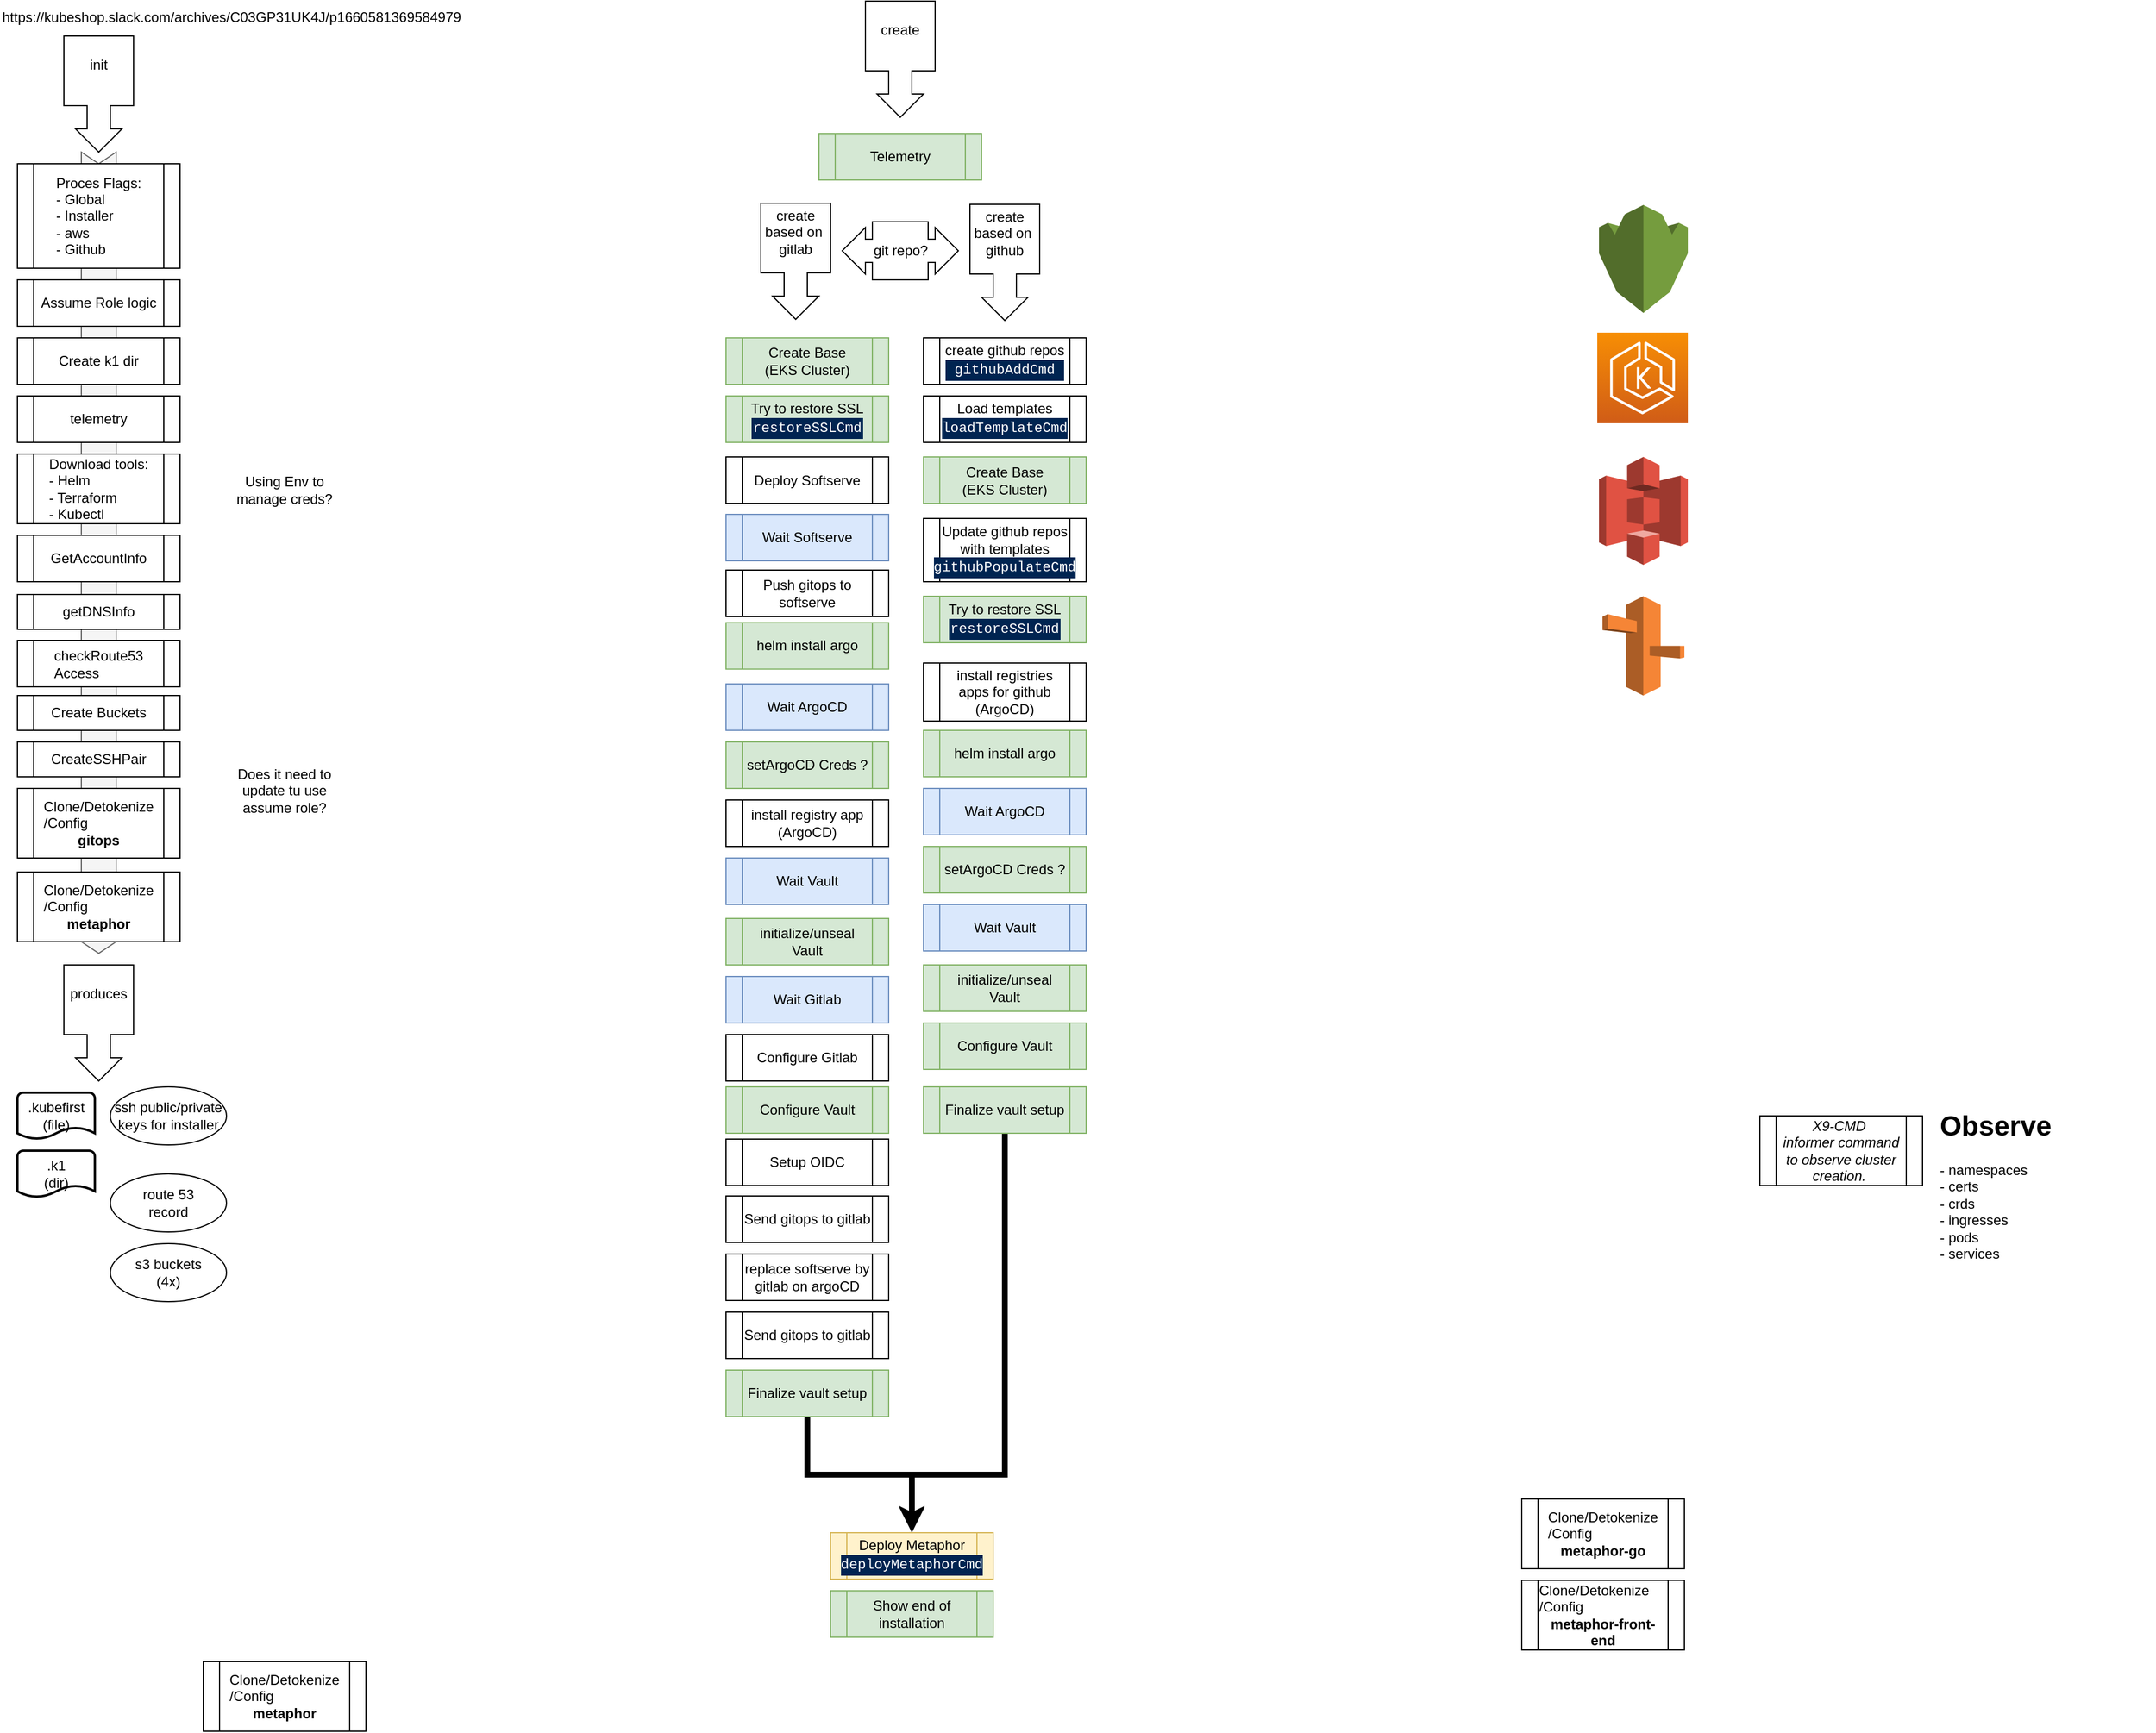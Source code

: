 <mxfile version="20.2.5" type="github">
  <diagram id="J2gj59TK-olQQGAqNqcI" name="Page-1">
    <mxGraphModel dx="975" dy="697" grid="1" gridSize="10" guides="1" tooltips="1" connect="1" arrows="1" fold="1" page="1" pageScale="1" pageWidth="1169" pageHeight="1654" math="0" shadow="0">
      <root>
        <mxCell id="0" />
        <mxCell id="1" parent="0" />
        <mxCell id="SkFK2cyeuyImmtoLap9O-30" value="" style="html=1;shadow=0;dashed=0;align=center;verticalAlign=middle;shape=mxgraph.arrows2.arrow;dy=0;dx=10;notch=10;rotation=90;fillColor=#f5f5f5;fontColor=#333333;strokeColor=#666666;" parent="1" vertex="1">
          <mxGeometry x="-255" y="460" width="690" height="30" as="geometry" />
        </mxCell>
        <mxCell id="HM0n50zEbftXf4BCmgGs-4" value="" style="html=1;shadow=0;dashed=0;align=center;verticalAlign=middle;shape=mxgraph.arrows2.calloutArrow;dy=10;dx=20;notch=60;arrowHead=10;rotation=90;" parent="1" vertex="1">
          <mxGeometry x="40" y="50" width="100" height="60" as="geometry" />
        </mxCell>
        <mxCell id="HM0n50zEbftXf4BCmgGs-5" value="init" style="text;html=1;strokeColor=none;fillColor=none;align=center;verticalAlign=middle;whiteSpace=wrap;rounded=0;" parent="1" vertex="1">
          <mxGeometry x="60" y="40" width="60" height="30" as="geometry" />
        </mxCell>
        <mxCell id="HM0n50zEbftXf4BCmgGs-7" value=".kubefirst&lt;br&gt;(file)" style="strokeWidth=2;html=1;shape=mxgraph.flowchart.document2;whiteSpace=wrap;size=0.25;" parent="1" vertex="1">
          <mxGeometry x="20" y="940" width="66.67" height="40" as="geometry" />
        </mxCell>
        <mxCell id="HM0n50zEbftXf4BCmgGs-8" value=".k1&lt;br&gt;(dir)" style="strokeWidth=2;html=1;shape=mxgraph.flowchart.document2;whiteSpace=wrap;size=0.25;" parent="1" vertex="1">
          <mxGeometry x="20" y="990" width="66.67" height="40" as="geometry" />
        </mxCell>
        <mxCell id="Tw4C9E_s_eTnJNMB4j2x-4" value="git repo?" style="html=1;shadow=0;dashed=0;align=center;verticalAlign=middle;shape=mxgraph.arrows2.calloutDoubleArrow;dy=10;dx=20;notch=24;arrowHead=10;" parent="1" vertex="1">
          <mxGeometry x="730" y="190" width="100" height="50" as="geometry" />
        </mxCell>
        <mxCell id="Tw4C9E_s_eTnJNMB4j2x-5" value="" style="html=1;shadow=0;dashed=0;align=center;verticalAlign=middle;shape=mxgraph.arrows2.calloutArrow;dy=10;dx=20;notch=60;arrowHead=10;rotation=90;" parent="1" vertex="1">
          <mxGeometry x="640" y="194" width="100" height="60" as="geometry" />
        </mxCell>
        <mxCell id="Tw4C9E_s_eTnJNMB4j2x-6" value="create based on&amp;nbsp;&lt;br&gt;gitlab" style="text;html=1;strokeColor=none;fillColor=none;align=center;verticalAlign=middle;whiteSpace=wrap;rounded=0;" parent="1" vertex="1">
          <mxGeometry x="660" y="184" width="60" height="30" as="geometry" />
        </mxCell>
        <mxCell id="Tw4C9E_s_eTnJNMB4j2x-9" value="" style="html=1;shadow=0;dashed=0;align=center;verticalAlign=middle;shape=mxgraph.arrows2.calloutArrow;dy=10;dx=20;notch=60;arrowHead=10;rotation=90;" parent="1" vertex="1">
          <mxGeometry x="820" y="195" width="100" height="60" as="geometry" />
        </mxCell>
        <mxCell id="Tw4C9E_s_eTnJNMB4j2x-10" value="create based on&amp;nbsp;&lt;br&gt;github" style="text;html=1;strokeColor=none;fillColor=none;align=center;verticalAlign=middle;whiteSpace=wrap;rounded=0;" parent="1" vertex="1">
          <mxGeometry x="840" y="185" width="60" height="30" as="geometry" />
        </mxCell>
        <mxCell id="SkFK2cyeuyImmtoLap9O-2" value="" style="outlineConnect=0;dashed=0;verticalLabelPosition=bottom;verticalAlign=top;align=center;html=1;shape=mxgraph.aws3.kms;fillColor=#759C3E;gradientColor=none;" parent="1" vertex="1">
          <mxGeometry x="1381.5" y="175.5" width="76.5" height="93" as="geometry" />
        </mxCell>
        <mxCell id="SkFK2cyeuyImmtoLap9O-3" value="" style="sketch=0;points=[[0,0,0],[0.25,0,0],[0.5,0,0],[0.75,0,0],[1,0,0],[0,1,0],[0.25,1,0],[0.5,1,0],[0.75,1,0],[1,1,0],[0,0.25,0],[0,0.5,0],[0,0.75,0],[1,0.25,0],[1,0.5,0],[1,0.75,0]];outlineConnect=0;fontColor=#232F3E;gradientColor=#F78E04;gradientDirection=north;fillColor=#D05C17;strokeColor=#ffffff;dashed=0;verticalLabelPosition=bottom;verticalAlign=top;align=center;html=1;fontSize=12;fontStyle=0;aspect=fixed;shape=mxgraph.aws4.resourceIcon;resIcon=mxgraph.aws4.eks;" parent="1" vertex="1">
          <mxGeometry x="1380" y="285.5" width="78" height="78" as="geometry" />
        </mxCell>
        <mxCell id="SkFK2cyeuyImmtoLap9O-4" value="" style="outlineConnect=0;dashed=0;verticalLabelPosition=bottom;verticalAlign=top;align=center;html=1;shape=mxgraph.aws3.s3;fillColor=#E05243;gradientColor=none;" parent="1" vertex="1">
          <mxGeometry x="1381.5" y="392.5" width="76.5" height="93" as="geometry" />
        </mxCell>
        <mxCell id="SkFK2cyeuyImmtoLap9O-5" value="" style="outlineConnect=0;dashed=0;verticalLabelPosition=bottom;verticalAlign=top;align=center;html=1;shape=mxgraph.aws3.route_53;fillColor=#F58536;gradientColor=none;" parent="1" vertex="1">
          <mxGeometry x="1384.5" y="512.5" width="70.5" height="85.5" as="geometry" />
        </mxCell>
        <mxCell id="SkFK2cyeuyImmtoLap9O-7" value="&lt;div style=&quot;text-align: left;&quot;&gt;&lt;span style=&quot;background-color: initial;&quot;&gt;Proces Flags:&lt;/span&gt;&lt;/div&gt;&lt;div style=&quot;text-align: left;&quot;&gt;&lt;span style=&quot;background-color: initial;&quot;&gt;- Global&lt;/span&gt;&lt;/div&gt;&lt;div style=&quot;text-align: left;&quot;&gt;&lt;span style=&quot;background-color: initial;&quot;&gt;- Installer&lt;/span&gt;&lt;/div&gt;&lt;div style=&quot;text-align: left;&quot;&gt;&lt;span style=&quot;background-color: initial;&quot;&gt;- aws&lt;/span&gt;&lt;/div&gt;&lt;div style=&quot;text-align: left;&quot;&gt;&lt;span style=&quot;background-color: initial;&quot;&gt;- Github&lt;/span&gt;&lt;/div&gt;" style="shape=process;whiteSpace=wrap;html=1;backgroundOutline=1;" parent="1" vertex="1">
          <mxGeometry x="20" y="140" width="140" height="90" as="geometry" />
        </mxCell>
        <mxCell id="SkFK2cyeuyImmtoLap9O-8" value="&lt;div style=&quot;text-align: left;&quot;&gt;Assume Role logic&lt;/div&gt;" style="shape=process;whiteSpace=wrap;html=1;backgroundOutline=1;" parent="1" vertex="1">
          <mxGeometry x="20" y="240" width="140" height="40" as="geometry" />
        </mxCell>
        <mxCell id="SkFK2cyeuyImmtoLap9O-9" value="Using Env to manage creds?" style="text;html=1;strokeColor=none;fillColor=none;align=center;verticalAlign=middle;whiteSpace=wrap;rounded=0;" parent="1" vertex="1">
          <mxGeometry x="200" y="400" width="100" height="42" as="geometry" />
        </mxCell>
        <mxCell id="SkFK2cyeuyImmtoLap9O-10" value="&lt;div style=&quot;text-align: left;&quot;&gt;Create k1 dir&lt;/div&gt;" style="shape=process;whiteSpace=wrap;html=1;backgroundOutline=1;" parent="1" vertex="1">
          <mxGeometry x="20" y="290" width="140" height="40" as="geometry" />
        </mxCell>
        <mxCell id="SkFK2cyeuyImmtoLap9O-11" value="&lt;div style=&quot;text-align: left;&quot;&gt;telemetry&lt;/div&gt;" style="shape=process;whiteSpace=wrap;html=1;backgroundOutline=1;" parent="1" vertex="1">
          <mxGeometry x="20" y="340" width="140" height="40" as="geometry" />
        </mxCell>
        <mxCell id="SkFK2cyeuyImmtoLap9O-12" value="&lt;div style=&quot;text-align: left;&quot;&gt;Download tools:&lt;/div&gt;&lt;div style=&quot;text-align: left;&quot;&gt;- Helm&lt;/div&gt;&lt;div style=&quot;text-align: left;&quot;&gt;- Terraform&lt;/div&gt;&lt;div style=&quot;text-align: left;&quot;&gt;- Kubectl&lt;/div&gt;" style="shape=process;whiteSpace=wrap;html=1;backgroundOutline=1;" parent="1" vertex="1">
          <mxGeometry x="20" y="390" width="140" height="60" as="geometry" />
        </mxCell>
        <mxCell id="SkFK2cyeuyImmtoLap9O-13" value="&lt;div style=&quot;text-align: left;&quot;&gt;GetAccountInfo&lt;/div&gt;" style="shape=process;whiteSpace=wrap;html=1;backgroundOutline=1;" parent="1" vertex="1">
          <mxGeometry x="20" y="460" width="140" height="40" as="geometry" />
        </mxCell>
        <mxCell id="SkFK2cyeuyImmtoLap9O-14" value="Does it need to update tu use assume role?" style="text;html=1;strokeColor=none;fillColor=none;align=center;verticalAlign=middle;whiteSpace=wrap;rounded=0;" parent="1" vertex="1">
          <mxGeometry x="200" y="659" width="100" height="42" as="geometry" />
        </mxCell>
        <mxCell id="SkFK2cyeuyImmtoLap9O-16" value="&lt;div style=&quot;text-align: left;&quot;&gt;getDNSInfo&lt;/div&gt;" style="shape=process;whiteSpace=wrap;html=1;backgroundOutline=1;" parent="1" vertex="1">
          <mxGeometry x="20" y="511" width="140" height="30" as="geometry" />
        </mxCell>
        <mxCell id="SkFK2cyeuyImmtoLap9O-17" value="&lt;div style=&quot;text-align: left;&quot;&gt;checkRoute53&lt;/div&gt;&lt;div style=&quot;text-align: left;&quot;&gt;Access&lt;/div&gt;" style="shape=process;whiteSpace=wrap;html=1;backgroundOutline=1;" parent="1" vertex="1">
          <mxGeometry x="20" y="550.5" width="140" height="40" as="geometry" />
        </mxCell>
        <mxCell id="SkFK2cyeuyImmtoLap9O-18" value="&lt;div style=&quot;text-align: left;&quot;&gt;Create Buckets&lt;/div&gt;" style="shape=process;whiteSpace=wrap;html=1;backgroundOutline=1;" parent="1" vertex="1">
          <mxGeometry x="20" y="598" width="140" height="30" as="geometry" />
        </mxCell>
        <mxCell id="SkFK2cyeuyImmtoLap9O-19" value="&lt;div style=&quot;text-align: left;&quot;&gt;CreateSSHPair&lt;/div&gt;" style="shape=process;whiteSpace=wrap;html=1;backgroundOutline=1;" parent="1" vertex="1">
          <mxGeometry x="20" y="638" width="140" height="30" as="geometry" />
        </mxCell>
        <mxCell id="SkFK2cyeuyImmtoLap9O-20" value="&lt;div style=&quot;text-align: left;&quot;&gt;Clone/Detokenize&lt;/div&gt;&lt;div style=&quot;text-align: left;&quot;&gt;/Config&lt;/div&gt;&lt;div style=&quot;&quot;&gt;&lt;b&gt;gitops&lt;/b&gt;&lt;/div&gt;" style="shape=process;whiteSpace=wrap;html=1;backgroundOutline=1;" parent="1" vertex="1">
          <mxGeometry x="20" y="678" width="140" height="60" as="geometry" />
        </mxCell>
        <mxCell id="SkFK2cyeuyImmtoLap9O-21" value="&lt;div style=&quot;text-align: left;&quot;&gt;Clone/Detokenize&lt;/div&gt;&lt;div style=&quot;text-align: left;&quot;&gt;/Config&lt;/div&gt;&lt;div style=&quot;&quot;&gt;&lt;b&gt;metaphor&lt;/b&gt;&lt;br&gt;&lt;/div&gt;" style="shape=process;whiteSpace=wrap;html=1;backgroundOutline=1;" parent="1" vertex="1">
          <mxGeometry x="20" y="750" width="140" height="60" as="geometry" />
        </mxCell>
        <mxCell id="SkFK2cyeuyImmtoLap9O-22" style="edgeStyle=orthogonalEdgeStyle;rounded=0;orthogonalLoop=1;jettySize=auto;html=1;exitX=0.5;exitY=1;exitDx=0;exitDy=0;" parent="1" source="SkFK2cyeuyImmtoLap9O-8" target="SkFK2cyeuyImmtoLap9O-8" edge="1">
          <mxGeometry relative="1" as="geometry" />
        </mxCell>
        <mxCell id="SkFK2cyeuyImmtoLap9O-25" value="" style="html=1;shadow=0;dashed=0;align=center;verticalAlign=middle;shape=mxgraph.arrows2.calloutArrow;dy=10;dx=20;notch=60;arrowHead=10;rotation=90;" parent="1" vertex="1">
          <mxGeometry x="40" y="850" width="100" height="60" as="geometry" />
        </mxCell>
        <mxCell id="SkFK2cyeuyImmtoLap9O-26" value="produces" style="text;html=1;strokeColor=none;fillColor=none;align=center;verticalAlign=middle;whiteSpace=wrap;rounded=0;" parent="1" vertex="1">
          <mxGeometry x="60" y="840" width="60" height="30" as="geometry" />
        </mxCell>
        <mxCell id="SkFK2cyeuyImmtoLap9O-28" value="s3 buckets&lt;br&gt;(4x)" style="ellipse;whiteSpace=wrap;html=1;" parent="1" vertex="1">
          <mxGeometry x="100" y="1070" width="100" height="50" as="geometry" />
        </mxCell>
        <mxCell id="SkFK2cyeuyImmtoLap9O-29" value="route 53&lt;br&gt;record" style="ellipse;whiteSpace=wrap;html=1;" parent="1" vertex="1">
          <mxGeometry x="100" y="1010" width="100" height="50" as="geometry" />
        </mxCell>
        <mxCell id="SkFK2cyeuyImmtoLap9O-31" value="ssh public/private&lt;br&gt;keys for installer" style="ellipse;whiteSpace=wrap;html=1;" parent="1" vertex="1">
          <mxGeometry x="100" y="935" width="100" height="50" as="geometry" />
        </mxCell>
        <UserObject label="https://kubeshop.slack.com/archives/C03GP31UK4J/p1660581369584979" link="https://kubeshop.slack.com/archives/C03GP31UK4J/p1660581369584979" id="SkFK2cyeuyImmtoLap9O-32">
          <mxCell style="text;whiteSpace=wrap;html=1;" parent="1" vertex="1">
            <mxGeometry x="5" width="430" height="40" as="geometry" />
          </mxCell>
        </UserObject>
        <mxCell id="SkFK2cyeuyImmtoLap9O-34" value="&lt;div style=&quot;text-align: left;&quot;&gt;Telemetry&lt;/div&gt;" style="shape=process;whiteSpace=wrap;html=1;backgroundOutline=1;fillColor=#d5e8d4;strokeColor=#82b366;" parent="1" vertex="1">
          <mxGeometry x="710" y="114" width="140" height="40" as="geometry" />
        </mxCell>
        <mxCell id="SkFK2cyeuyImmtoLap9O-35" value="&lt;div style=&quot;&quot;&gt;Create Base&lt;/div&gt;&lt;div style=&quot;&quot;&gt;(EKS Cluster)&lt;/div&gt;" style="shape=process;whiteSpace=wrap;html=1;backgroundOutline=1;align=center;fillColor=#d5e8d4;strokeColor=#82b366;" parent="1" vertex="1">
          <mxGeometry x="630" y="290" width="140" height="40" as="geometry" />
        </mxCell>
        <mxCell id="SkFK2cyeuyImmtoLap9O-36" value="&lt;div style=&quot;&quot;&gt;Try to restore SSL&lt;/div&gt;&lt;div style=&quot;&quot;&gt;&lt;div style=&quot;color: rgb(255, 255, 255); background-color: rgb(0, 36, 81); font-family: Menlo, Monaco, &amp;quot;Courier New&amp;quot;, monospace; line-height: 18px;&quot;&gt;restoreSSLCmd&lt;/div&gt;&lt;/div&gt;" style="shape=process;whiteSpace=wrap;html=1;backgroundOutline=1;align=center;fillColor=#d5e8d4;strokeColor=#82b366;" parent="1" vertex="1">
          <mxGeometry x="630" y="340" width="140" height="40" as="geometry" />
        </mxCell>
        <mxCell id="SkFK2cyeuyImmtoLap9O-37" value="&lt;div style=&quot;&quot;&gt;Deploy Softserve&lt;/div&gt;" style="shape=process;whiteSpace=wrap;html=1;backgroundOutline=1;align=center;" parent="1" vertex="1">
          <mxGeometry x="630" y="392.5" width="140" height="40" as="geometry" />
        </mxCell>
        <mxCell id="SkFK2cyeuyImmtoLap9O-38" value="&lt;div style=&quot;&quot;&gt;Wait Softserve&lt;/div&gt;" style="shape=process;whiteSpace=wrap;html=1;backgroundOutline=1;align=center;fillColor=#dae8fc;strokeColor=#6c8ebf;" parent="1" vertex="1">
          <mxGeometry x="630" y="442" width="140" height="40" as="geometry" />
        </mxCell>
        <mxCell id="SkFK2cyeuyImmtoLap9O-39" value="&lt;div style=&quot;&quot;&gt;Push gitops to softserve&lt;/div&gt;" style="shape=process;whiteSpace=wrap;html=1;backgroundOutline=1;align=center;" parent="1" vertex="1">
          <mxGeometry x="630" y="490" width="140" height="40" as="geometry" />
        </mxCell>
        <mxCell id="SkFK2cyeuyImmtoLap9O-40" value="&lt;div style=&quot;&quot;&gt;helm install argo&lt;/div&gt;" style="shape=process;whiteSpace=wrap;html=1;backgroundOutline=1;align=center;fillColor=#d5e8d4;strokeColor=#82b366;" parent="1" vertex="1">
          <mxGeometry x="630" y="535.25" width="140" height="40" as="geometry" />
        </mxCell>
        <mxCell id="SkFK2cyeuyImmtoLap9O-41" value="&lt;div style=&quot;&quot;&gt;Wait ArgoCD&lt;/div&gt;" style="shape=process;whiteSpace=wrap;html=1;backgroundOutline=1;align=center;fillColor=#dae8fc;strokeColor=#6c8ebf;" parent="1" vertex="1">
          <mxGeometry x="630" y="588" width="140" height="40" as="geometry" />
        </mxCell>
        <mxCell id="SkFK2cyeuyImmtoLap9O-42" value="&lt;div style=&quot;&quot;&gt;setArgoCD Creds ?&lt;/div&gt;" style="shape=process;whiteSpace=wrap;html=1;backgroundOutline=1;align=center;fillColor=#d5e8d4;strokeColor=#82b366;" parent="1" vertex="1">
          <mxGeometry x="630" y="638" width="140" height="40" as="geometry" />
        </mxCell>
        <mxCell id="SkFK2cyeuyImmtoLap9O-43" value="&lt;div style=&quot;&quot;&gt;install registry app&lt;/div&gt;&lt;div style=&quot;&quot;&gt;(ArgoCD)&lt;/div&gt;" style="shape=process;whiteSpace=wrap;html=1;backgroundOutline=1;align=center;" parent="1" vertex="1">
          <mxGeometry x="630" y="688" width="140" height="40" as="geometry" />
        </mxCell>
        <mxCell id="SkFK2cyeuyImmtoLap9O-44" value="&lt;div style=&quot;&quot;&gt;Wait Vault&lt;/div&gt;" style="shape=process;whiteSpace=wrap;html=1;backgroundOutline=1;align=center;fillColor=#dae8fc;strokeColor=#6c8ebf;" parent="1" vertex="1">
          <mxGeometry x="630" y="738" width="140" height="40" as="geometry" />
        </mxCell>
        <mxCell id="SkFK2cyeuyImmtoLap9O-45" value="&lt;div style=&quot;&quot;&gt;initialize/unseal Vault&lt;/div&gt;" style="shape=process;whiteSpace=wrap;html=1;backgroundOutline=1;align=center;fillColor=#d5e8d4;strokeColor=#82b366;" parent="1" vertex="1">
          <mxGeometry x="630" y="790" width="140" height="40" as="geometry" />
        </mxCell>
        <mxCell id="SkFK2cyeuyImmtoLap9O-47" value="&lt;div style=&quot;&quot;&gt;Wait Gitlab&lt;/div&gt;" style="shape=process;whiteSpace=wrap;html=1;backgroundOutline=1;align=center;fillColor=#dae8fc;strokeColor=#6c8ebf;" parent="1" vertex="1">
          <mxGeometry x="630" y="840" width="140" height="40" as="geometry" />
        </mxCell>
        <mxCell id="SkFK2cyeuyImmtoLap9O-48" value="&lt;div style=&quot;&quot;&gt;Configure Gitlab&lt;/div&gt;" style="shape=process;whiteSpace=wrap;html=1;backgroundOutline=1;align=center;" parent="1" vertex="1">
          <mxGeometry x="630" y="890" width="140" height="40" as="geometry" />
        </mxCell>
        <mxCell id="SkFK2cyeuyImmtoLap9O-49" value="&lt;div style=&quot;&quot;&gt;Configure Vault&lt;/div&gt;" style="shape=process;whiteSpace=wrap;html=1;backgroundOutline=1;align=center;fillColor=#d5e8d4;strokeColor=#82b366;" parent="1" vertex="1">
          <mxGeometry x="630" y="935" width="140" height="40" as="geometry" />
        </mxCell>
        <mxCell id="SkFK2cyeuyImmtoLap9O-50" value="&lt;div style=&quot;&quot;&gt;Setup OIDC&lt;/div&gt;" style="shape=process;whiteSpace=wrap;html=1;backgroundOutline=1;align=center;" parent="1" vertex="1">
          <mxGeometry x="630" y="980" width="140" height="40" as="geometry" />
        </mxCell>
        <mxCell id="SkFK2cyeuyImmtoLap9O-51" value="&lt;div style=&quot;&quot;&gt;Send gitops to gitlab&lt;/div&gt;" style="shape=process;whiteSpace=wrap;html=1;backgroundOutline=1;align=center;" parent="1" vertex="1">
          <mxGeometry x="630" y="1029" width="140" height="40" as="geometry" />
        </mxCell>
        <mxCell id="SkFK2cyeuyImmtoLap9O-52" value="&lt;div style=&quot;&quot;&gt;replace softserve by gitlab on argoCD&lt;/div&gt;" style="shape=process;whiteSpace=wrap;html=1;backgroundOutline=1;align=center;" parent="1" vertex="1">
          <mxGeometry x="630" y="1079" width="140" height="40" as="geometry" />
        </mxCell>
        <mxCell id="SkFK2cyeuyImmtoLap9O-53" value="&lt;div style=&quot;&quot;&gt;Send gitops to gitlab&lt;/div&gt;" style="shape=process;whiteSpace=wrap;html=1;backgroundOutline=1;align=center;" parent="1" vertex="1">
          <mxGeometry x="630" y="1129" width="140" height="40" as="geometry" />
        </mxCell>
        <mxCell id="Why_t8IttUA2EOtk_Ro0-1" style="edgeStyle=orthogonalEdgeStyle;rounded=0;orthogonalLoop=1;jettySize=auto;html=1;exitX=0.5;exitY=1;exitDx=0;exitDy=0;strokeWidth=5;" edge="1" parent="1" source="SkFK2cyeuyImmtoLap9O-54" target="1MhGsr3bH-iDjKj8i6cH-1">
          <mxGeometry relative="1" as="geometry" />
        </mxCell>
        <mxCell id="SkFK2cyeuyImmtoLap9O-54" value="&lt;div style=&quot;&quot;&gt;Finalize vault setup&lt;/div&gt;" style="shape=process;whiteSpace=wrap;html=1;backgroundOutline=1;align=center;fillColor=#d5e8d4;strokeColor=#82b366;" parent="1" vertex="1">
          <mxGeometry x="630" y="1179" width="140" height="40" as="geometry" />
        </mxCell>
        <mxCell id="SkFK2cyeuyImmtoLap9O-55" value="&lt;div style=&quot;&quot;&gt;Show end of installation&lt;/div&gt;" style="shape=process;whiteSpace=wrap;html=1;backgroundOutline=1;align=center;fillColor=#d5e8d4;strokeColor=#82b366;" parent="1" vertex="1">
          <mxGeometry x="720" y="1369" width="140" height="40" as="geometry" />
        </mxCell>
        <mxCell id="SkFK2cyeuyImmtoLap9O-57" value="&lt;div style=&quot;&quot;&gt;create github repos&lt;/div&gt;&lt;div style=&quot;&quot;&gt;&lt;div style=&quot;color: rgb(255, 255, 255); background-color: rgb(0, 36, 81); font-family: Menlo, Monaco, &amp;quot;Courier New&amp;quot;, monospace; line-height: 18px;&quot;&gt;githubAddCmd&lt;/div&gt;&lt;/div&gt;" style="shape=process;whiteSpace=wrap;html=1;backgroundOutline=1;align=center;" parent="1" vertex="1">
          <mxGeometry x="800" y="290" width="140" height="40" as="geometry" />
        </mxCell>
        <mxCell id="SkFK2cyeuyImmtoLap9O-58" value="&lt;div style=&quot;&quot;&gt;Load templates&lt;/div&gt;&lt;div style=&quot;&quot;&gt;&lt;div style=&quot;color: rgb(255, 255, 255); background-color: rgb(0, 36, 81); font-family: Menlo, Monaco, &amp;quot;Courier New&amp;quot;, monospace; line-height: 18px;&quot;&gt;&lt;div style=&quot;line-height: 18px;&quot;&gt;loadTemplateCmd&lt;/div&gt;&lt;/div&gt;&lt;/div&gt;" style="shape=process;whiteSpace=wrap;html=1;backgroundOutline=1;align=center;" parent="1" vertex="1">
          <mxGeometry x="800" y="340" width="140" height="40" as="geometry" />
        </mxCell>
        <mxCell id="SkFK2cyeuyImmtoLap9O-59" value="&lt;div style=&quot;&quot;&gt;Create Base&lt;/div&gt;&lt;div style=&quot;&quot;&gt;(EKS Cluster)&lt;/div&gt;" style="shape=process;whiteSpace=wrap;html=1;backgroundOutline=1;align=center;fillColor=#d5e8d4;strokeColor=#82b366;" parent="1" vertex="1">
          <mxGeometry x="800" y="392.5" width="140" height="40" as="geometry" />
        </mxCell>
        <mxCell id="SkFK2cyeuyImmtoLap9O-60" value="&lt;div style=&quot;&quot;&gt;Update github repos with templates&lt;/div&gt;&lt;div style=&quot;&quot;&gt;&lt;div style=&quot;color: rgb(255, 255, 255); background-color: rgb(0, 36, 81); font-family: Menlo, Monaco, &amp;quot;Courier New&amp;quot;, monospace; line-height: 18px;&quot;&gt;&lt;div style=&quot;line-height: 18px;&quot;&gt;&lt;div style=&quot;line-height: 18px;&quot;&gt;githubPopulateCmd&lt;/div&gt;&lt;/div&gt;&lt;/div&gt;&lt;/div&gt;" style="shape=process;whiteSpace=wrap;html=1;backgroundOutline=1;align=center;" parent="1" vertex="1">
          <mxGeometry x="800" y="445.5" width="140" height="54.5" as="geometry" />
        </mxCell>
        <mxCell id="SkFK2cyeuyImmtoLap9O-61" value="&lt;div style=&quot;&quot;&gt;Try to restore SSL&lt;/div&gt;&lt;div style=&quot;&quot;&gt;&lt;div style=&quot;color: rgb(255, 255, 255); background-color: rgb(0, 36, 81); font-family: Menlo, Monaco, &amp;quot;Courier New&amp;quot;, monospace; line-height: 18px;&quot;&gt;restoreSSLCmd&lt;/div&gt;&lt;/div&gt;" style="shape=process;whiteSpace=wrap;html=1;backgroundOutline=1;align=center;fillColor=#d5e8d4;strokeColor=#82b366;" parent="1" vertex="1">
          <mxGeometry x="800" y="512.5" width="140" height="40" as="geometry" />
        </mxCell>
        <mxCell id="SkFK2cyeuyImmtoLap9O-62" value="&lt;div style=&quot;&quot;&gt;install registries apps for github&lt;/div&gt;&lt;div style=&quot;&quot;&gt;(ArgoCD)&lt;/div&gt;" style="shape=process;whiteSpace=wrap;html=1;backgroundOutline=1;align=center;" parent="1" vertex="1">
          <mxGeometry x="800" y="570" width="140" height="50" as="geometry" />
        </mxCell>
        <mxCell id="SkFK2cyeuyImmtoLap9O-63" value="&lt;div style=&quot;&quot;&gt;helm install argo&lt;/div&gt;" style="shape=process;whiteSpace=wrap;html=1;backgroundOutline=1;align=center;fillColor=#d5e8d4;strokeColor=#82b366;" parent="1" vertex="1">
          <mxGeometry x="800" y="628" width="140" height="40" as="geometry" />
        </mxCell>
        <mxCell id="SkFK2cyeuyImmtoLap9O-64" value="&lt;div style=&quot;&quot;&gt;Wait ArgoCD&lt;/div&gt;" style="shape=process;whiteSpace=wrap;html=1;backgroundOutline=1;align=center;fillColor=#dae8fc;strokeColor=#6c8ebf;" parent="1" vertex="1">
          <mxGeometry x="800" y="678" width="140" height="40" as="geometry" />
        </mxCell>
        <mxCell id="SkFK2cyeuyImmtoLap9O-65" value="&lt;div style=&quot;&quot;&gt;setArgoCD Creds ?&lt;/div&gt;" style="shape=process;whiteSpace=wrap;html=1;backgroundOutline=1;align=center;fillColor=#d5e8d4;strokeColor=#82b366;" parent="1" vertex="1">
          <mxGeometry x="800" y="728" width="140" height="40" as="geometry" />
        </mxCell>
        <mxCell id="SkFK2cyeuyImmtoLap9O-66" value="&lt;div style=&quot;&quot;&gt;initialize/unseal Vault&lt;/div&gt;" style="shape=process;whiteSpace=wrap;html=1;backgroundOutline=1;align=center;fillColor=#d5e8d4;strokeColor=#82b366;" parent="1" vertex="1">
          <mxGeometry x="800" y="830" width="140" height="40" as="geometry" />
        </mxCell>
        <mxCell id="SkFK2cyeuyImmtoLap9O-67" value="&lt;div style=&quot;&quot;&gt;Wait Vault&lt;/div&gt;" style="shape=process;whiteSpace=wrap;html=1;backgroundOutline=1;align=center;fillColor=#dae8fc;strokeColor=#6c8ebf;" parent="1" vertex="1">
          <mxGeometry x="800" y="778" width="140" height="40" as="geometry" />
        </mxCell>
        <mxCell id="SkFK2cyeuyImmtoLap9O-68" value="&lt;div style=&quot;&quot;&gt;Configure Vault&lt;/div&gt;" style="shape=process;whiteSpace=wrap;html=1;backgroundOutline=1;align=center;fillColor=#d5e8d4;strokeColor=#82b366;" parent="1" vertex="1">
          <mxGeometry x="800" y="880" width="140" height="40" as="geometry" />
        </mxCell>
        <mxCell id="Why_t8IttUA2EOtk_Ro0-2" style="edgeStyle=orthogonalEdgeStyle;rounded=0;orthogonalLoop=1;jettySize=auto;html=1;exitX=0.5;exitY=1;exitDx=0;exitDy=0;strokeWidth=5;" edge="1" parent="1">
          <mxGeometry relative="1" as="geometry">
            <mxPoint x="870" y="974" as="sourcePoint" />
            <mxPoint x="790" y="1318" as="targetPoint" />
            <Array as="points">
              <mxPoint x="870" y="1269" />
              <mxPoint x="790" y="1269" />
            </Array>
          </mxGeometry>
        </mxCell>
        <mxCell id="SkFK2cyeuyImmtoLap9O-69" value="&lt;div style=&quot;&quot;&gt;Finalize vault setup&lt;/div&gt;" style="shape=process;whiteSpace=wrap;html=1;backgroundOutline=1;align=center;fillColor=#d5e8d4;strokeColor=#82b366;" parent="1" vertex="1">
          <mxGeometry x="800" y="935" width="140" height="40" as="geometry" />
        </mxCell>
        <mxCell id="SkFK2cyeuyImmtoLap9O-71" value="&lt;div style=&quot;text-align: left;&quot;&gt;Clone/Detokenize&lt;/div&gt;&lt;div style=&quot;text-align: left;&quot;&gt;/Config&lt;/div&gt;&lt;div style=&quot;&quot;&gt;&lt;b&gt;metaphor-go&lt;/b&gt;&lt;br&gt;&lt;/div&gt;" style="shape=process;whiteSpace=wrap;html=1;backgroundOutline=1;" parent="1" vertex="1">
          <mxGeometry x="1315" y="1290" width="140" height="60" as="geometry" />
        </mxCell>
        <mxCell id="SkFK2cyeuyImmtoLap9O-72" value="&lt;div style=&quot;text-align: left;&quot;&gt;Clone/Detokenize&lt;/div&gt;&lt;div style=&quot;text-align: left;&quot;&gt;/Config&lt;/div&gt;&lt;div style=&quot;&quot;&gt;&lt;b&gt;metaphor-front-end&lt;/b&gt;&lt;br&gt;&lt;/div&gt;" style="shape=process;whiteSpace=wrap;html=1;backgroundOutline=1;" parent="1" vertex="1">
          <mxGeometry x="1315" y="1360" width="140" height="60" as="geometry" />
        </mxCell>
        <mxCell id="SkFK2cyeuyImmtoLap9O-73" value="&lt;div style=&quot;text-align: left;&quot;&gt;Clone/Detokenize&lt;/div&gt;&lt;div style=&quot;text-align: left;&quot;&gt;/Config&lt;/div&gt;&lt;div style=&quot;&quot;&gt;&lt;b&gt;metaphor&lt;/b&gt;&lt;br&gt;&lt;/div&gt;" style="shape=process;whiteSpace=wrap;html=1;backgroundOutline=1;" parent="1" vertex="1">
          <mxGeometry x="180" y="1430" width="140" height="60" as="geometry" />
        </mxCell>
        <mxCell id="eR0vIRgy4FKtOiIALMkV-1" value="" style="group" parent="1" vertex="1" connectable="0">
          <mxGeometry x="750" width="60" height="100" as="geometry" />
        </mxCell>
        <mxCell id="eR0vIRgy4FKtOiIALMkV-2" style="edgeStyle=orthogonalEdgeStyle;rounded=0;orthogonalLoop=1;jettySize=auto;html=1;exitX=0;exitY=0;exitDx=60;exitDy=40;exitPerimeter=0;entryX=0.25;entryY=1;entryDx=0;entryDy=0;" parent="eR0vIRgy4FKtOiIALMkV-1" source="Tw4C9E_s_eTnJNMB4j2x-2" target="Tw4C9E_s_eTnJNMB4j2x-3" edge="1">
          <mxGeometry relative="1" as="geometry" />
        </mxCell>
        <mxCell id="Tw4C9E_s_eTnJNMB4j2x-2" value="" style="html=1;shadow=0;dashed=0;align=center;verticalAlign=middle;shape=mxgraph.arrows2.calloutArrow;dy=10;dx=20;notch=60;arrowHead=10;rotation=90;" parent="eR0vIRgy4FKtOiIALMkV-1" vertex="1">
          <mxGeometry x="-20" y="20" width="100" height="60" as="geometry" />
        </mxCell>
        <mxCell id="Tw4C9E_s_eTnJNMB4j2x-3" value="create" style="text;html=1;strokeColor=none;fillColor=none;align=center;verticalAlign=middle;whiteSpace=wrap;rounded=0;" parent="eR0vIRgy4FKtOiIALMkV-1" vertex="1">
          <mxGeometry y="10" width="60" height="30" as="geometry" />
        </mxCell>
        <mxCell id="1MhGsr3bH-iDjKj8i6cH-1" value="&lt;div style=&quot;&quot;&gt;Deploy Metaphor&lt;/div&gt;&lt;div style=&quot;&quot;&gt;&lt;div&gt;&lt;div style=&quot;color: rgb(255, 255, 255); background-color: rgb(0, 36, 81); font-family: Menlo, Monaco, &amp;quot;Courier New&amp;quot;, monospace; line-height: 18px;&quot;&gt;deployMetaphorCmd&lt;/div&gt;&lt;/div&gt;&lt;/div&gt;" style="shape=process;whiteSpace=wrap;html=1;backgroundOutline=1;align=center;fillColor=#fff2cc;strokeColor=#d6b656;" parent="1" vertex="1">
          <mxGeometry x="720" y="1319" width="140" height="40" as="geometry" />
        </mxCell>
        <mxCell id="Why_t8IttUA2EOtk_Ro0-3" value="&lt;div style=&quot;&quot;&gt;&lt;i&gt;X9-CMD&amp;nbsp;&lt;/i&gt;&lt;/div&gt;&lt;div style=&quot;&quot;&gt;&lt;i&gt;informer command to observe cluster creation.&amp;nbsp;&lt;/i&gt;&lt;/div&gt;" style="shape=process;whiteSpace=wrap;html=1;backgroundOutline=1;align=center;" vertex="1" parent="1">
          <mxGeometry x="1520" y="960" width="140" height="60" as="geometry" />
        </mxCell>
        <mxCell id="Why_t8IttUA2EOtk_Ro0-4" value="&lt;h1&gt;Observe&lt;/h1&gt;&lt;div&gt;- namespaces&lt;/div&gt;&lt;div&gt;- certs&lt;/div&gt;&lt;div&gt;- crds&lt;/div&gt;&lt;div&gt;- ingresses&lt;/div&gt;&lt;div&gt;- pods&lt;/div&gt;&lt;div&gt;- services&lt;/div&gt;&lt;div&gt;&lt;br&gt;&lt;/div&gt;" style="text;html=1;strokeColor=none;fillColor=none;spacing=5;spacingTop=-20;whiteSpace=wrap;overflow=hidden;rounded=0;" vertex="1" parent="1">
          <mxGeometry x="1670" y="949" width="190" height="180" as="geometry" />
        </mxCell>
      </root>
    </mxGraphModel>
  </diagram>
</mxfile>
